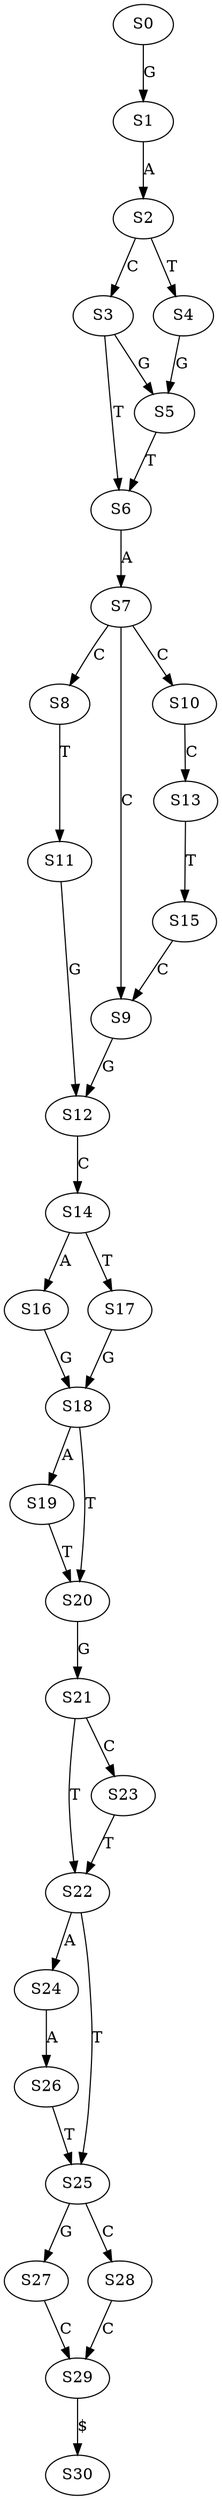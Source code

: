 strict digraph  {
	S0 -> S1 [ label = G ];
	S1 -> S2 [ label = A ];
	S2 -> S3 [ label = C ];
	S2 -> S4 [ label = T ];
	S3 -> S5 [ label = G ];
	S3 -> S6 [ label = T ];
	S4 -> S5 [ label = G ];
	S5 -> S6 [ label = T ];
	S6 -> S7 [ label = A ];
	S7 -> S8 [ label = C ];
	S7 -> S9 [ label = C ];
	S7 -> S10 [ label = C ];
	S8 -> S11 [ label = T ];
	S9 -> S12 [ label = G ];
	S10 -> S13 [ label = C ];
	S11 -> S12 [ label = G ];
	S12 -> S14 [ label = C ];
	S13 -> S15 [ label = T ];
	S14 -> S16 [ label = A ];
	S14 -> S17 [ label = T ];
	S15 -> S9 [ label = C ];
	S16 -> S18 [ label = G ];
	S17 -> S18 [ label = G ];
	S18 -> S19 [ label = A ];
	S18 -> S20 [ label = T ];
	S19 -> S20 [ label = T ];
	S20 -> S21 [ label = G ];
	S21 -> S22 [ label = T ];
	S21 -> S23 [ label = C ];
	S22 -> S24 [ label = A ];
	S22 -> S25 [ label = T ];
	S23 -> S22 [ label = T ];
	S24 -> S26 [ label = A ];
	S25 -> S27 [ label = G ];
	S25 -> S28 [ label = C ];
	S26 -> S25 [ label = T ];
	S27 -> S29 [ label = C ];
	S28 -> S29 [ label = C ];
	S29 -> S30 [ label = "$" ];
}
